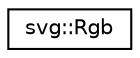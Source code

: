 digraph "Graphical Class Hierarchy"
{
 // LATEX_PDF_SIZE
  edge [fontname="Helvetica",fontsize="10",labelfontname="Helvetica",labelfontsize="10"];
  node [fontname="Helvetica",fontsize="10",shape=record];
  rankdir="LR";
  Node0 [label="svg::Rgb",height=0.2,width=0.4,color="black", fillcolor="white", style="filled",URL="$structsvg_1_1Rgb.html",tooltip=" "];
}
